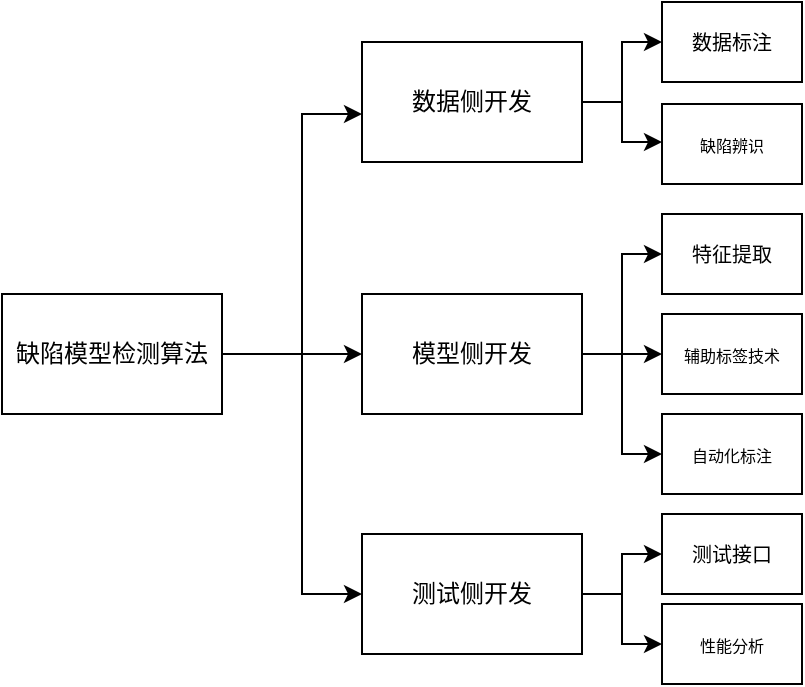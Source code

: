 <mxfile version="20.1.1" type="github">
  <diagram id="2nbE3SPKHdvBrMVGTYsQ" name="Page-1">
    <mxGraphModel dx="667" dy="328" grid="1" gridSize="10" guides="1" tooltips="1" connect="1" arrows="1" fold="1" page="1" pageScale="1" pageWidth="827" pageHeight="1169" math="0" shadow="0">
      <root>
        <mxCell id="0" />
        <mxCell id="1" parent="0" />
        <mxCell id="rXOJRejNhc5dMeXMPJgj-15" style="edgeStyle=orthogonalEdgeStyle;rounded=0;orthogonalLoop=1;jettySize=auto;html=1;exitX=1;exitY=0.5;exitDx=0;exitDy=0;entryX=0;entryY=0.5;entryDx=0;entryDy=0;" edge="1" parent="1" source="rXOJRejNhc5dMeXMPJgj-2" target="rXOJRejNhc5dMeXMPJgj-13">
          <mxGeometry relative="1" as="geometry" />
        </mxCell>
        <mxCell id="rXOJRejNhc5dMeXMPJgj-2" value="数据侧开发" style="rounded=0;whiteSpace=wrap;html=1;" vertex="1" parent="1">
          <mxGeometry x="190" y="264" width="110" height="60" as="geometry" />
        </mxCell>
        <mxCell id="rXOJRejNhc5dMeXMPJgj-25" style="edgeStyle=orthogonalEdgeStyle;rounded=0;orthogonalLoop=1;jettySize=auto;html=1;entryX=0;entryY=0.5;entryDx=0;entryDy=0;fontSize=8;" edge="1" parent="1" source="rXOJRejNhc5dMeXMPJgj-3" target="rXOJRejNhc5dMeXMPJgj-21">
          <mxGeometry relative="1" as="geometry" />
        </mxCell>
        <mxCell id="rXOJRejNhc5dMeXMPJgj-3" value="&lt;p class=&quot;MsoNormal&quot;&gt;&lt;span&gt;测试侧开发&lt;/span&gt;&lt;/p&gt;" style="rounded=0;whiteSpace=wrap;html=1;" vertex="1" parent="1">
          <mxGeometry x="190" y="510" width="110" height="60" as="geometry" />
        </mxCell>
        <mxCell id="rXOJRejNhc5dMeXMPJgj-7" style="edgeStyle=orthogonalEdgeStyle;rounded=0;orthogonalLoop=1;jettySize=auto;html=1;exitX=1;exitY=0.5;exitDx=0;exitDy=0;" edge="1" parent="1" source="rXOJRejNhc5dMeXMPJgj-4">
          <mxGeometry relative="1" as="geometry">
            <mxPoint x="149.76" y="365.61" as="sourcePoint" />
            <mxPoint x="190" y="300" as="targetPoint" />
            <Array as="points">
              <mxPoint x="160" y="420" />
              <mxPoint x="160" y="300" />
            </Array>
          </mxGeometry>
        </mxCell>
        <mxCell id="rXOJRejNhc5dMeXMPJgj-4" value="缺陷模型检测算法" style="rounded=0;whiteSpace=wrap;html=1;" vertex="1" parent="1">
          <mxGeometry x="10" y="390" width="110" height="60" as="geometry" />
        </mxCell>
        <mxCell id="rXOJRejNhc5dMeXMPJgj-8" value="" style="endArrow=classic;html=1;rounded=0;startArrow=none;entryX=0;entryY=0.5;entryDx=0;entryDy=0;" edge="1" parent="1" target="rXOJRejNhc5dMeXMPJgj-1">
          <mxGeometry width="50" height="50" relative="1" as="geometry">
            <mxPoint x="120" y="420" as="sourcePoint" />
            <mxPoint x="220" y="380" as="targetPoint" />
            <Array as="points">
              <mxPoint x="160" y="420" />
              <mxPoint x="190" y="420" />
            </Array>
          </mxGeometry>
        </mxCell>
        <mxCell id="rXOJRejNhc5dMeXMPJgj-9" value="" style="endArrow=classic;html=1;rounded=0;entryX=0;entryY=0.5;entryDx=0;entryDy=0;exitX=1;exitY=0.5;exitDx=0;exitDy=0;" edge="1" parent="1" source="rXOJRejNhc5dMeXMPJgj-4" target="rXOJRejNhc5dMeXMPJgj-3">
          <mxGeometry width="50" height="50" relative="1" as="geometry">
            <mxPoint x="140" y="380" as="sourcePoint" />
            <mxPoint x="210" y="420" as="targetPoint" />
            <Array as="points">
              <mxPoint x="160" y="420" />
              <mxPoint x="160" y="380" />
              <mxPoint x="160" y="540" />
            </Array>
          </mxGeometry>
        </mxCell>
        <mxCell id="rXOJRejNhc5dMeXMPJgj-28" style="edgeStyle=orthogonalEdgeStyle;rounded=0;orthogonalLoop=1;jettySize=auto;html=1;exitX=1;exitY=0.5;exitDx=0;exitDy=0;entryX=0;entryY=0.5;entryDx=0;entryDy=0;fontSize=8;" edge="1" parent="1" source="rXOJRejNhc5dMeXMPJgj-1" target="rXOJRejNhc5dMeXMPJgj-18">
          <mxGeometry relative="1" as="geometry" />
        </mxCell>
        <mxCell id="rXOJRejNhc5dMeXMPJgj-1" value="模型侧开发" style="rounded=0;whiteSpace=wrap;html=1;" vertex="1" parent="1">
          <mxGeometry x="190" y="390" width="110" height="60" as="geometry" />
        </mxCell>
        <mxCell id="rXOJRejNhc5dMeXMPJgj-13" value="&lt;font style=&quot;font-size: 10px;&quot;&gt;数据标注&lt;/font&gt;" style="rounded=0;whiteSpace=wrap;html=1;" vertex="1" parent="1">
          <mxGeometry x="340" y="244" width="70" height="40" as="geometry" />
        </mxCell>
        <mxCell id="rXOJRejNhc5dMeXMPJgj-14" value="&lt;font style=&quot;font-size: 8px;&quot;&gt;缺陷辨识&lt;/font&gt;" style="rounded=0;whiteSpace=wrap;html=1;" vertex="1" parent="1">
          <mxGeometry x="340" y="295" width="70" height="40" as="geometry" />
        </mxCell>
        <mxCell id="rXOJRejNhc5dMeXMPJgj-16" style="edgeStyle=orthogonalEdgeStyle;rounded=0;orthogonalLoop=1;jettySize=auto;html=1;exitX=1;exitY=0.5;exitDx=0;exitDy=0;entryX=0;entryY=0.5;entryDx=0;entryDy=0;" edge="1" parent="1" source="rXOJRejNhc5dMeXMPJgj-2">
          <mxGeometry relative="1" as="geometry">
            <mxPoint x="310" y="304" as="sourcePoint" />
            <mxPoint x="340" y="314" as="targetPoint" />
            <Array as="points">
              <mxPoint x="320" y="294" />
              <mxPoint x="320" y="314" />
            </Array>
          </mxGeometry>
        </mxCell>
        <mxCell id="rXOJRejNhc5dMeXMPJgj-17" value="&lt;span style=&quot;font-size: 10px;&quot;&gt;特征提取&lt;/span&gt;" style="rounded=0;whiteSpace=wrap;html=1;" vertex="1" parent="1">
          <mxGeometry x="340" y="350" width="70" height="40" as="geometry" />
        </mxCell>
        <mxCell id="rXOJRejNhc5dMeXMPJgj-18" value="&lt;span style=&quot;font-size: 8px;&quot;&gt;辅助标签技术&lt;/span&gt;" style="rounded=0;whiteSpace=wrap;html=1;" vertex="1" parent="1">
          <mxGeometry x="340" y="400" width="70" height="40" as="geometry" />
        </mxCell>
        <mxCell id="rXOJRejNhc5dMeXMPJgj-21" value="&lt;span style=&quot;font-size: 10px;&quot;&gt;测试接口&lt;/span&gt;" style="rounded=0;whiteSpace=wrap;html=1;" vertex="1" parent="1">
          <mxGeometry x="340" y="500" width="70" height="40" as="geometry" />
        </mxCell>
        <mxCell id="rXOJRejNhc5dMeXMPJgj-22" value="&lt;span style=&quot;font-size: 8px;&quot;&gt;性能分析&lt;/span&gt;" style="rounded=0;whiteSpace=wrap;html=1;" vertex="1" parent="1">
          <mxGeometry x="340" y="545" width="70" height="40" as="geometry" />
        </mxCell>
        <mxCell id="rXOJRejNhc5dMeXMPJgj-26" style="edgeStyle=orthogonalEdgeStyle;rounded=0;orthogonalLoop=1;jettySize=auto;html=1;entryX=0;entryY=0.5;entryDx=0;entryDy=0;fontSize=8;exitX=1;exitY=0.5;exitDx=0;exitDy=0;" edge="1" parent="1" source="rXOJRejNhc5dMeXMPJgj-3" target="rXOJRejNhc5dMeXMPJgj-22">
          <mxGeometry relative="1" as="geometry">
            <mxPoint x="310" y="550" as="sourcePoint" />
            <mxPoint x="350" y="530" as="targetPoint" />
            <Array as="points">
              <mxPoint x="320" y="540" />
              <mxPoint x="320" y="565" />
            </Array>
          </mxGeometry>
        </mxCell>
        <mxCell id="rXOJRejNhc5dMeXMPJgj-27" value="&lt;span style=&quot;font-size: 8px;&quot;&gt;自动化标注&lt;/span&gt;" style="rounded=0;whiteSpace=wrap;html=1;" vertex="1" parent="1">
          <mxGeometry x="340" y="450" width="70" height="40" as="geometry" />
        </mxCell>
        <mxCell id="rXOJRejNhc5dMeXMPJgj-29" style="edgeStyle=orthogonalEdgeStyle;rounded=0;orthogonalLoop=1;jettySize=auto;html=1;exitX=1;exitY=0.5;exitDx=0;exitDy=0;fontSize=8;" edge="1" parent="1" source="rXOJRejNhc5dMeXMPJgj-1">
          <mxGeometry relative="1" as="geometry">
            <mxPoint x="310" y="430" as="sourcePoint" />
            <mxPoint x="340" y="370" as="targetPoint" />
            <Array as="points">
              <mxPoint x="320" y="420" />
              <mxPoint x="320" y="370" />
            </Array>
          </mxGeometry>
        </mxCell>
        <mxCell id="rXOJRejNhc5dMeXMPJgj-30" style="edgeStyle=orthogonalEdgeStyle;rounded=0;orthogonalLoop=1;jettySize=auto;html=1;fontSize=8;entryX=0;entryY=0.5;entryDx=0;entryDy=0;" edge="1" parent="1" target="rXOJRejNhc5dMeXMPJgj-27">
          <mxGeometry relative="1" as="geometry">
            <mxPoint x="300" y="420" as="sourcePoint" />
            <mxPoint x="350" y="380" as="targetPoint" />
            <Array as="points">
              <mxPoint x="320" y="420" />
              <mxPoint x="320" y="470" />
            </Array>
          </mxGeometry>
        </mxCell>
      </root>
    </mxGraphModel>
  </diagram>
</mxfile>
